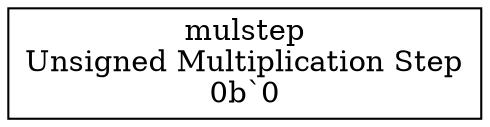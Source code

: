 digraph "Format rrr" {
  "mulstep_13462336" [label = "mulstep
Unsigned Multiplication Step
0b`0", shape = rectangle];
}
